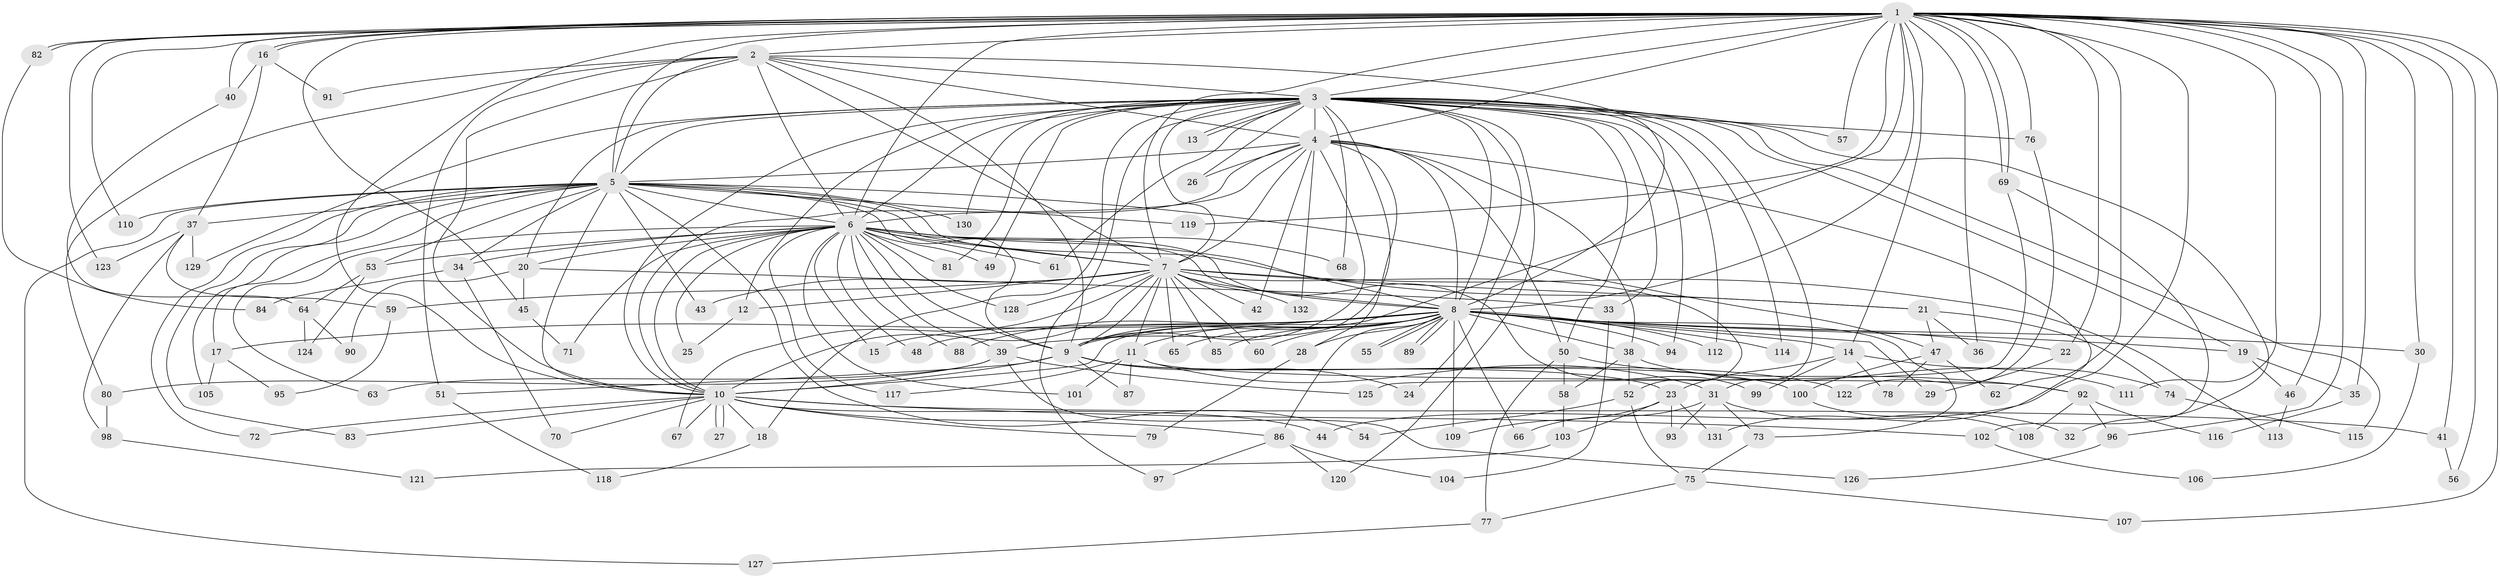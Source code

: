 // Generated by graph-tools (version 1.1) at 2025/46/03/09/25 04:46:01]
// undirected, 132 vertices, 289 edges
graph export_dot {
graph [start="1"]
  node [color=gray90,style=filled];
  1;
  2;
  3;
  4;
  5;
  6;
  7;
  8;
  9;
  10;
  11;
  12;
  13;
  14;
  15;
  16;
  17;
  18;
  19;
  20;
  21;
  22;
  23;
  24;
  25;
  26;
  27;
  28;
  29;
  30;
  31;
  32;
  33;
  34;
  35;
  36;
  37;
  38;
  39;
  40;
  41;
  42;
  43;
  44;
  45;
  46;
  47;
  48;
  49;
  50;
  51;
  52;
  53;
  54;
  55;
  56;
  57;
  58;
  59;
  60;
  61;
  62;
  63;
  64;
  65;
  66;
  67;
  68;
  69;
  70;
  71;
  72;
  73;
  74;
  75;
  76;
  77;
  78;
  79;
  80;
  81;
  82;
  83;
  84;
  85;
  86;
  87;
  88;
  89;
  90;
  91;
  92;
  93;
  94;
  95;
  96;
  97;
  98;
  99;
  100;
  101;
  102;
  103;
  104;
  105;
  106;
  107;
  108;
  109;
  110;
  111;
  112;
  113;
  114;
  115;
  116;
  117;
  118;
  119;
  120;
  121;
  122;
  123;
  124;
  125;
  126;
  127;
  128;
  129;
  130;
  131;
  132;
  1 -- 2;
  1 -- 3;
  1 -- 4;
  1 -- 5;
  1 -- 6;
  1 -- 7;
  1 -- 8;
  1 -- 9;
  1 -- 10;
  1 -- 14;
  1 -- 16;
  1 -- 16;
  1 -- 22;
  1 -- 30;
  1 -- 35;
  1 -- 36;
  1 -- 40;
  1 -- 41;
  1 -- 44;
  1 -- 45;
  1 -- 46;
  1 -- 56;
  1 -- 57;
  1 -- 62;
  1 -- 69;
  1 -- 69;
  1 -- 76;
  1 -- 82;
  1 -- 82;
  1 -- 96;
  1 -- 107;
  1 -- 110;
  1 -- 111;
  1 -- 119;
  1 -- 123;
  2 -- 3;
  2 -- 4;
  2 -- 5;
  2 -- 6;
  2 -- 7;
  2 -- 8;
  2 -- 9;
  2 -- 10;
  2 -- 51;
  2 -- 80;
  2 -- 91;
  3 -- 4;
  3 -- 5;
  3 -- 6;
  3 -- 7;
  3 -- 8;
  3 -- 9;
  3 -- 10;
  3 -- 12;
  3 -- 13;
  3 -- 13;
  3 -- 18;
  3 -- 19;
  3 -- 20;
  3 -- 24;
  3 -- 26;
  3 -- 31;
  3 -- 32;
  3 -- 33;
  3 -- 49;
  3 -- 50;
  3 -- 57;
  3 -- 61;
  3 -- 68;
  3 -- 76;
  3 -- 81;
  3 -- 94;
  3 -- 97;
  3 -- 112;
  3 -- 114;
  3 -- 115;
  3 -- 120;
  3 -- 129;
  3 -- 130;
  4 -- 5;
  4 -- 6;
  4 -- 7;
  4 -- 8;
  4 -- 9;
  4 -- 10;
  4 -- 26;
  4 -- 28;
  4 -- 38;
  4 -- 42;
  4 -- 50;
  4 -- 131;
  4 -- 132;
  5 -- 6;
  5 -- 7;
  5 -- 8;
  5 -- 9;
  5 -- 10;
  5 -- 17;
  5 -- 34;
  5 -- 37;
  5 -- 43;
  5 -- 47;
  5 -- 53;
  5 -- 54;
  5 -- 72;
  5 -- 83;
  5 -- 105;
  5 -- 110;
  5 -- 119;
  5 -- 127;
  5 -- 130;
  6 -- 7;
  6 -- 8;
  6 -- 9;
  6 -- 10;
  6 -- 15;
  6 -- 20;
  6 -- 21;
  6 -- 25;
  6 -- 34;
  6 -- 39;
  6 -- 48;
  6 -- 49;
  6 -- 53;
  6 -- 61;
  6 -- 63;
  6 -- 68;
  6 -- 71;
  6 -- 81;
  6 -- 88;
  6 -- 99;
  6 -- 101;
  6 -- 117;
  6 -- 128;
  7 -- 8;
  7 -- 9;
  7 -- 10;
  7 -- 11;
  7 -- 12;
  7 -- 21;
  7 -- 42;
  7 -- 43;
  7 -- 52;
  7 -- 59;
  7 -- 60;
  7 -- 65;
  7 -- 67;
  7 -- 85;
  7 -- 113;
  7 -- 128;
  7 -- 132;
  8 -- 9;
  8 -- 10;
  8 -- 11;
  8 -- 14;
  8 -- 15;
  8 -- 17;
  8 -- 19;
  8 -- 22;
  8 -- 28;
  8 -- 29;
  8 -- 30;
  8 -- 38;
  8 -- 39;
  8 -- 48;
  8 -- 55;
  8 -- 55;
  8 -- 60;
  8 -- 65;
  8 -- 66;
  8 -- 73;
  8 -- 85;
  8 -- 86;
  8 -- 88;
  8 -- 89;
  8 -- 89;
  8 -- 94;
  8 -- 109;
  8 -- 112;
  8 -- 114;
  9 -- 10;
  9 -- 23;
  9 -- 24;
  9 -- 51;
  9 -- 87;
  9 -- 100;
  9 -- 122;
  10 -- 18;
  10 -- 27;
  10 -- 27;
  10 -- 41;
  10 -- 44;
  10 -- 67;
  10 -- 70;
  10 -- 72;
  10 -- 79;
  10 -- 83;
  10 -- 86;
  10 -- 102;
  11 -- 31;
  11 -- 87;
  11 -- 92;
  11 -- 101;
  11 -- 117;
  12 -- 25;
  14 -- 23;
  14 -- 74;
  14 -- 78;
  14 -- 99;
  16 -- 37;
  16 -- 40;
  16 -- 91;
  17 -- 95;
  17 -- 105;
  18 -- 118;
  19 -- 35;
  19 -- 46;
  20 -- 33;
  20 -- 45;
  20 -- 90;
  21 -- 36;
  21 -- 47;
  21 -- 74;
  22 -- 29;
  23 -- 93;
  23 -- 103;
  23 -- 109;
  23 -- 131;
  28 -- 79;
  30 -- 106;
  31 -- 32;
  31 -- 66;
  31 -- 73;
  31 -- 93;
  33 -- 104;
  34 -- 70;
  34 -- 84;
  35 -- 116;
  37 -- 59;
  37 -- 98;
  37 -- 123;
  37 -- 129;
  38 -- 52;
  38 -- 58;
  38 -- 111;
  39 -- 63;
  39 -- 80;
  39 -- 125;
  39 -- 126;
  40 -- 64;
  41 -- 56;
  45 -- 71;
  46 -- 113;
  47 -- 62;
  47 -- 78;
  47 -- 100;
  50 -- 58;
  50 -- 77;
  50 -- 92;
  51 -- 118;
  52 -- 54;
  52 -- 75;
  53 -- 64;
  53 -- 124;
  58 -- 103;
  59 -- 95;
  64 -- 90;
  64 -- 124;
  69 -- 102;
  69 -- 125;
  73 -- 75;
  74 -- 115;
  75 -- 77;
  75 -- 107;
  76 -- 122;
  77 -- 127;
  80 -- 98;
  82 -- 84;
  86 -- 97;
  86 -- 104;
  86 -- 120;
  92 -- 96;
  92 -- 108;
  92 -- 116;
  96 -- 126;
  98 -- 121;
  100 -- 108;
  102 -- 106;
  103 -- 121;
}
